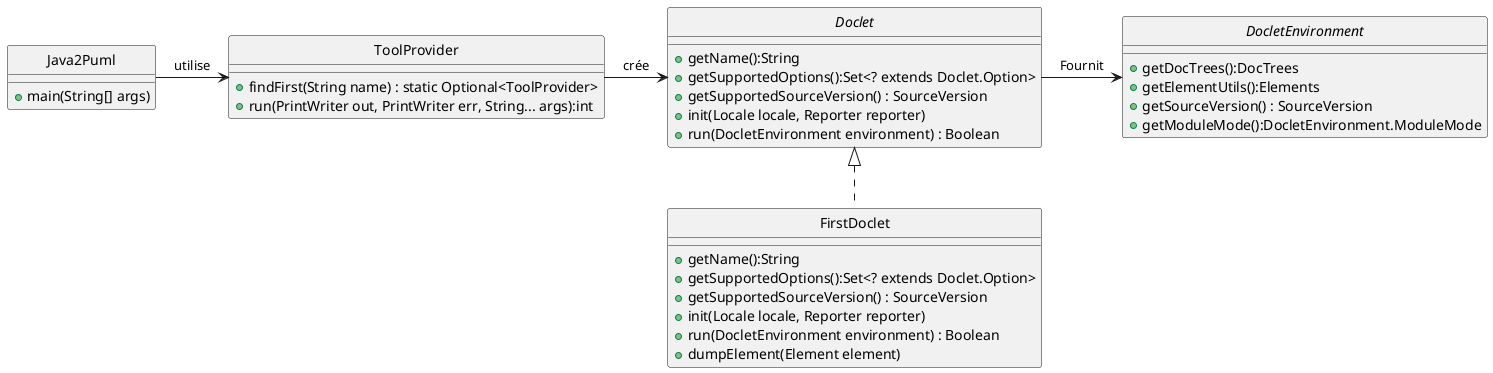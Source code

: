 @startuml
'https://plantuml.com/class-diagram

skinparam style strictuml


class ToolProvider {
    + findFirst(String name) : static Optional<ToolProvider>
    + run(PrintWriter out, PrintWriter err, String... args):int
}
interface DocletEnvironment{
    +getDocTrees():DocTrees
    +getElementUtils():Elements
    +getSourceVersion() : SourceVersion
    +getModuleMode():DocletEnvironment.ModuleMode
}
interface Doclet {
    + getName():String
    + getSupportedOptions():Set<? extends Doclet.Option>
    + getSupportedSourceVersion() : SourceVersion
    + init(Locale locale, Reporter reporter)
    + run(DocletEnvironment environment) : Boolean
}
class FirstDoclet implements Doclet{
    + getName():String
    + getSupportedOptions():Set<? extends Doclet.Option>
    + getSupportedSourceVersion() : SourceVersion
    + init(Locale locale, Reporter reporter)
    + run(DocletEnvironment environment) : Boolean
    +dumpElement(Element element)

}
class Java2Puml{
    + main(String[] args)
}
Java2Puml -> ToolProvider :  utilise
ToolProvider -> Doclet :  crée
Doclet -> DocletEnvironment :  Fournit


@enduml